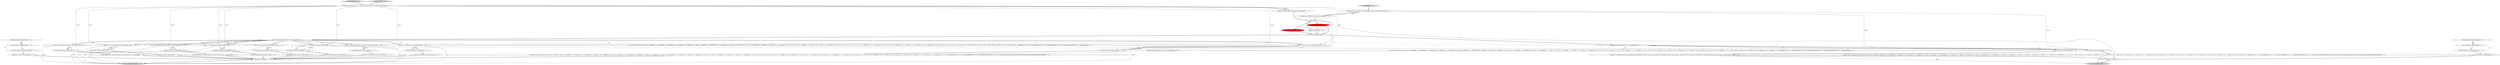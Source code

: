 digraph {
7 [style = filled, label = "return _localctx@@@101@@@['1', '1', '0']", fillcolor = lightgray, shape = ellipse image = "AAA0AAABBB1BBB"];
25 [style = filled, label = "getInterpreter().adaptivePredict(_input,79,_ctx)@@@9@@@['1', '1', '0']", fillcolor = white, shape = diamond image = "AAA0AAABBB1BBB"];
33 [style = filled, label = "_localctx = new FunctionContext(_localctx)@@@55@@@['1', '1', '0']", fillcolor = white, shape = ellipse image = "AAA0AAABBB1BBB"];
36 [style = filled, label = "{setState(585)match(T__0)setState(586)expression()setState(587)match(T__1)}@@@82@@@['1', '1', '0']", fillcolor = white, shape = ellipse image = "AAA0AAABBB1BBB"];
45 [style = filled, label = "return _localctx@@@53@@@['0', '0', '1']", fillcolor = lightgray, shape = ellipse image = "AAA0AAABBB3BBB"];
11 [style = filled, label = "enterOuterAlt(_localctx,5)@@@39@@@['1', '1', '0']", fillcolor = white, shape = ellipse image = "AAA0AAABBB1BBB"];
41 [style = filled, label = "primaryExpression['0', '1', '0']", fillcolor = lightgray, shape = diamond image = "AAA0AAABBB2BBB"];
23 [style = filled, label = "{setState(576)_la = _input.LA(1)if ((((_la) & ~0x3f) == 0 && ((1L << _la) & ((1L << ANALYZE) | (1L << ANALYZED) | (1L << CATALOGS) | (1L << COLUMNS) | (1L << CURRENT) | (1L << DAY) | (1L << DEBUG) | (1L << EXECUTABLE) | (1L << EXPLAIN) | (1L << FIRST) | (1L << FORMAT) | (1L << FULL) | (1L << FUNCTIONS) | (1L << GRAPHVIZ) | (1L << HOUR) | (1L << INTERVAL) | (1L << LAST) | (1L << LIMIT) | (1L << MAPPED) | (1L << MINUTE) | (1L << MONTH) | (1L << OPTIMIZED))) != 0) || ((((_la - 67)) & ~0x3f) == 0 && ((1L << (_la - 67)) & ((1L << (PARSED - 67)) | (1L << (PHYSICAL - 67)) | (1L << (PLAN - 67)) | (1L << (RLIKE - 67)) | (1L << (QUERY - 67)) | (1L << (SCHEMAS - 67)) | (1L << (SECOND - 67)) | (1L << (SHOW - 67)) | (1L << (SYS - 67)) | (1L << (TABLES - 67)) | (1L << (TEXT - 67)) | (1L << (TYPE - 67)) | (1L << (TYPES - 67)) | (1L << (VERIFY - 67)) | (1L << (YEAR - 67)) | (1L << (IDENTIFIER - 67)) | (1L << (DIGIT_IDENTIFIER - 67)) | (1L << (QUOTED_IDENTIFIER - 67)) | (1L << (BACKQUOTED_IDENTIFIER - 67)))) != 0)) {{setState(573)qualifiedName()setState(574)match(DOT)}}setState(578)match(ASTERISK)}@@@40@@@['1', '1', '0']", fillcolor = white, shape = ellipse image = "AAA0AAABBB1BBB"];
29 [style = filled, label = "{setState(579)functionExpression()}@@@57@@@['1', '1', '0']", fillcolor = white, shape = ellipse image = "AAA0AAABBB1BBB"];
12 [style = filled, label = "{setState(572)constant()}@@@33@@@['1', '1', '0']", fillcolor = white, shape = ellipse image = "AAA0AAABBB1BBB"];
46 [style = filled, label = "enterOuterAlt(_localctx,1)@@@10@@@['0', '0', '1']", fillcolor = white, shape = ellipse image = "AAA0AAABBB3BBB"];
0 [style = filled, label = "_localctx = new CastContext(_localctx)@@@10@@@['1', '1', '0']", fillcolor = white, shape = ellipse image = "AAA0AAABBB1BBB"];
4 [style = filled, label = "_localctx = new ConstantDefaultContext(_localctx)@@@31@@@['1', '1', '0']", fillcolor = white, shape = ellipse image = "AAA0AAABBB1BBB"];
13 [style = filled, label = "int _la@@@5@@@['1', '1', '1']", fillcolor = white, shape = ellipse image = "AAA0AAABBB1BBB"];
28 [style = filled, label = "{setState(571)builtinDateTimeFunction()}@@@26@@@['1', '1', '0']", fillcolor = white, shape = ellipse image = "AAA0AAABBB1BBB"];
42 [style = filled, label = "setState(589)@@@7@@@['0', '1', '0']", fillcolor = red, shape = ellipse image = "AAA1AAABBB2BBB"];
10 [style = filled, label = "enterOuterAlt(_localctx,4)@@@32@@@['1', '1', '0']", fillcolor = white, shape = ellipse image = "AAA0AAABBB1BBB"];
40 [style = filled, label = "(((_la) & ~0x3f) == 0 && ((1L << _la) & ((1L << ANALYZE) | (1L << ANALYZED) | (1L << CATALOGS) | (1L << COLUMNS) | (1L << CURRENT) | (1L << DAY) | (1L << DEBUG) | (1L << EXECUTABLE) | (1L << EXPLAIN) | (1L << FIRST) | (1L << FORMAT) | (1L << FULL) | (1L << FUNCTIONS) | (1L << GRAPHVIZ) | (1L << HOUR) | (1L << INTERVAL) | (1L << LAST) | (1L << LIMIT) | (1L << MAPPED) | (1L << MINUTE) | (1L << MONTH) | (1L << OPTIMIZED))) != 0) || ((((_la - 67)) & ~0x3f) == 0 && ((1L << (_la - 67)) & ((1L << (PARSED - 67)) | (1L << (PHYSICAL - 67)) | (1L << (PLAN - 67)) | (1L << (RLIKE - 67)) | (1L << (QUERY - 67)) | (1L << (SCHEMAS - 67)) | (1L << (SECOND - 67)) | (1L << (SHOW - 67)) | (1L << (SYS - 67)) | (1L << (TABLES - 67)) | (1L << (TEXT - 67)) | (1L << (TYPE - 67)) | (1L << (TYPES - 67)) | (1L << (VERIFY - 67)) | (1L << (YEAR - 67)) | (1L << (IDENTIFIER - 67)) | (1L << (DIGIT_IDENTIFIER - 67)) | (1L << (QUOTED_IDENTIFIER - 67)) | (1L << (BACKQUOTED_IDENTIFIER - 67)))) != 0)@@@43@@@['1', '1', '0']", fillcolor = white, shape = diamond image = "AAA0AAABBB1BBB"];
17 [style = filled, label = "_localctx = new ParenthesizedExpressionContext(_localctx)@@@80@@@['1', '1', '0']", fillcolor = white, shape = ellipse image = "AAA0AAABBB1BBB"];
9 [style = filled, label = "_localctx = new DereferenceContext(_localctx)@@@73@@@['1', '1', '0']", fillcolor = white, shape = ellipse image = "AAA0AAABBB1BBB"];
3 [style = filled, label = "enterRule(_localctx,60,RULE_primaryExpression)@@@4@@@['1', '1', '0']", fillcolor = white, shape = ellipse image = "AAA0AAABBB1BBB"];
39 [style = filled, label = "_localctx = new CurrentDateTimeFunctionContext(_localctx)@@@24@@@['1', '1', '0']", fillcolor = white, shape = ellipse image = "AAA0AAABBB1BBB"];
47 [style = filled, label = "getInterpreter().adaptivePredict(_input,98,_ctx)@@@9@@@['0', '0', '1']", fillcolor = white, shape = diamond image = "AAA0AAABBB3BBB"];
49 [style = filled, label = "tableIdentifier['0', '0', '1']", fillcolor = lightgray, shape = diamond image = "AAA0AAABBB3BBB"];
58 [style = filled, label = "(((_la) & ~0x3f) == 0 && ((1L << _la) & ((1L << ANALYZE) | (1L << ANALYZED) | (1L << CATALOGS) | (1L << COLUMNS) | (1L << CURRENT) | (1L << DAY) | (1L << DEBUG) | (1L << EXECUTABLE) | (1L << EXPLAIN) | (1L << FIRST) | (1L << FORMAT) | (1L << FULL) | (1L << FUNCTIONS) | (1L << GRAPHVIZ) | (1L << HOUR) | (1L << INTERVAL) | (1L << LAST) | (1L << LIMIT) | (1L << MAPPED) | (1L << MINUTE) | (1L << MONTH) | (1L << OPTIMIZED))) != 0) || ((((_la - 67)) & ~0x3f) == 0 && ((1L << (_la - 67)) & ((1L << (PARSED - 67)) | (1L << (PHYSICAL - 67)) | (1L << (PLAN - 67)) | (1L << (RLIKE - 67)) | (1L << (QUERY - 67)) | (1L << (SCHEMAS - 67)) | (1L << (SECOND - 67)) | (1L << (SHOW - 67)) | (1L << (SYS - 67)) | (1L << (TABLES - 67)) | (1L << (TEXT - 67)) | (1L << (TYPE - 67)) | (1L << (TYPES - 67)) | (1L << (VERIFY - 67)) | (1L << (YEAR - 67)) | (1L << (IDENTIFIER - 67)) | (1L << (DIGIT_IDENTIFIER - 67)) | (1L << (QUOTED_IDENTIFIER - 67)) | (1L << (BACKQUOTED_IDENTIFIER - 67)))) != 0)@@@14@@@['0', '0', '1']", fillcolor = white, shape = diamond image = "AAA0AAABBB3BBB"];
44 [style = filled, label = "{setState(739)_la = _input.LA(1)if ((((_la) & ~0x3f) == 0 && ((1L << _la) & ((1L << ANALYZE) | (1L << ANALYZED) | (1L << CATALOGS) | (1L << COLUMNS) | (1L << CURRENT) | (1L << DAY) | (1L << DEBUG) | (1L << EXECUTABLE) | (1L << EXPLAIN) | (1L << FIRST) | (1L << FORMAT) | (1L << FULL) | (1L << FUNCTIONS) | (1L << GRAPHVIZ) | (1L << HOUR) | (1L << INTERVAL) | (1L << LAST) | (1L << LIMIT) | (1L << MAPPED) | (1L << MINUTE) | (1L << MONTH) | (1L << OPTIMIZED))) != 0) || ((((_la - 67)) & ~0x3f) == 0 && ((1L << (_la - 67)) & ((1L << (PARSED - 67)) | (1L << (PHYSICAL - 67)) | (1L << (PLAN - 67)) | (1L << (RLIKE - 67)) | (1L << (QUERY - 67)) | (1L << (SCHEMAS - 67)) | (1L << (SECOND - 67)) | (1L << (SHOW - 67)) | (1L << (SYS - 67)) | (1L << (TABLES - 67)) | (1L << (TEXT - 67)) | (1L << (TYPE - 67)) | (1L << (TYPES - 67)) | (1L << (VERIFY - 67)) | (1L << (YEAR - 67)) | (1L << (IDENTIFIER - 67)) | (1L << (DIGIT_IDENTIFIER - 67)) | (1L << (QUOTED_IDENTIFIER - 67)) | (1L << (BACKQUOTED_IDENTIFIER - 67)))) != 0)) {{setState(736)((TableIdentifierContext)_localctx).catalog = identifier()setState(737)match(T__3)}}setState(741)match(TABLE_IDENTIFIER)}@@@11@@@['0', '0', '1']", fillcolor = white, shape = ellipse image = "AAA0AAABBB3BBB"];
35 [style = filled, label = "enterOuterAlt(_localctx,8)@@@74@@@['1', '1', '0']", fillcolor = white, shape = ellipse image = "AAA0AAABBB1BBB"];
51 [style = filled, label = "getInterpreter().adaptivePredict(_input,97,_ctx)@@@30@@@['0', '0', '1']", fillcolor = white, shape = diamond image = "AAA0AAABBB3BBB"];
56 [style = filled, label = "setState(748)@@@7@@@['0', '0', '1']", fillcolor = white, shape = ellipse image = "AAA0AAABBB3BBB"];
2 [style = filled, label = "_errHandler.recover(this,re)@@@96@@@['1', '1', '0']", fillcolor = white, shape = ellipse image = "AAA0AAABBB1BBB"];
59 [style = filled, label = "TableIdentifierContext _localctx = new TableIdentifierContext(_ctx,getState())@@@3@@@['0', '0', '1']", fillcolor = white, shape = ellipse image = "AAA0AAABBB3BBB"];
14 [style = filled, label = "enterOuterAlt(_localctx,7)@@@63@@@['1', '1', '0']", fillcolor = white, shape = ellipse image = "AAA0AAABBB1BBB"];
48 [style = filled, label = "{exitRule()}@@@50@@@['0', '0', '1']", fillcolor = white, shape = ellipse image = "AAA0AAABBB3BBB"];
24 [style = filled, label = "_errHandler.sync(this)@@@8@@@['1', '1', '1']", fillcolor = white, shape = ellipse image = "AAA0AAABBB1BBB"];
5 [style = filled, label = "_localctx = new SubqueryExpressionContext(_localctx)@@@62@@@['1', '1', '0']", fillcolor = white, shape = ellipse image = "AAA0AAABBB1BBB"];
37 [style = filled, label = "_localctx.exception = re@@@94@@@['1', '1', '0']", fillcolor = white, shape = ellipse image = "AAA0AAABBB1BBB"];
18 [style = filled, label = "enterOuterAlt(_localctx,9)@@@81@@@['1', '1', '0']", fillcolor = white, shape = ellipse image = "AAA0AAABBB1BBB"];
15 [style = filled, label = "enterOuterAlt(_localctx,1)@@@11@@@['1', '1', '0']", fillcolor = white, shape = ellipse image = "AAA0AAABBB1BBB"];
6 [style = filled, label = "{setState(580)match(T__0)setState(581)query()setState(582)match(T__1)}@@@64@@@['1', '1', '0']", fillcolor = white, shape = ellipse image = "AAA0AAABBB1BBB"];
55 [style = filled, label = "_errHandler.recover(this,re)@@@48@@@['0', '0', '1']", fillcolor = white, shape = ellipse image = "AAA0AAABBB3BBB"];
21 [style = filled, label = "{setState(584)qualifiedName()}@@@75@@@['1', '1', '0']", fillcolor = white, shape = ellipse image = "AAA0AAABBB1BBB"];
16 [style = filled, label = "enterOuterAlt(_localctx,3)@@@25@@@['1', '1', '0']", fillcolor = white, shape = ellipse image = "AAA0AAABBB1BBB"];
19 [style = filled, label = "setState(594)@@@7@@@['1', '0', '0']", fillcolor = red, shape = ellipse image = "AAA1AAABBB1BBB"];
27 [style = filled, label = "{setState(570)extractExpression()}@@@19@@@['1', '1', '0']", fillcolor = white, shape = ellipse image = "AAA0AAABBB1BBB"];
30 [style = filled, label = "enterOuterAlt(_localctx,2)@@@18@@@['1', '1', '0']", fillcolor = white, shape = ellipse image = "AAA0AAABBB1BBB"];
32 [style = filled, label = "RecognitionException re@@@93@@@['1', '1', '0']", fillcolor = white, shape = diamond image = "AAA0AAABBB1BBB"];
57 [style = filled, label = "{setState(745)_errHandler.sync(this)switch (getInterpreter().adaptivePredict(_input,97,_ctx)) {case 1:{setState(742)((TableIdentifierContext)_localctx).catalog = identifier()setState(743)match(T__3)}breaksetState(747)((TableIdentifierContext)_localctx).name = identifier()}@@@27@@@['0', '0', '1']", fillcolor = white, shape = ellipse image = "AAA0AAABBB3BBB"];
50 [style = filled, label = "enterOuterAlt(_localctx,2)@@@26@@@['0', '0', '1']", fillcolor = white, shape = ellipse image = "AAA0AAABBB3BBB"];
22 [style = filled, label = "{exitRule()}@@@98@@@['1', '1', '0']", fillcolor = white, shape = ellipse image = "AAA0AAABBB1BBB"];
38 [style = filled, label = "PrimaryExpressionContext _localctx = new PrimaryExpressionContext(_ctx,getState())@@@3@@@['1', '1', '0']", fillcolor = white, shape = ellipse image = "AAA0AAABBB1BBB"];
1 [style = filled, label = "_localctx = new ExtractContext(_localctx)@@@17@@@['1', '1', '0']", fillcolor = white, shape = ellipse image = "AAA0AAABBB1BBB"];
52 [style = filled, label = "_localctx.exception = re@@@46@@@['0', '0', '1']", fillcolor = white, shape = ellipse image = "AAA0AAABBB3BBB"];
53 [style = filled, label = "enterRule(_localctx,96,RULE_tableIdentifier)@@@4@@@['0', '0', '1']", fillcolor = white, shape = ellipse image = "AAA0AAABBB3BBB"];
20 [style = filled, label = "_errHandler.reportError(this,re)@@@95@@@['1', '1', '0']", fillcolor = white, shape = ellipse image = "AAA0AAABBB1BBB"];
26 [style = filled, label = "{setState(569)castExpression()}@@@12@@@['1', '1', '0']", fillcolor = white, shape = ellipse image = "AAA0AAABBB1BBB"];
31 [style = filled, label = "primaryExpression['1', '0', '0']", fillcolor = lightgray, shape = diamond image = "AAA0AAABBB1BBB"];
54 [style = filled, label = "RecognitionException re@@@45@@@['0', '0', '1']", fillcolor = white, shape = diamond image = "AAA0AAABBB3BBB"];
43 [style = filled, label = "_errHandler.reportError(this,re)@@@47@@@['0', '0', '1']", fillcolor = white, shape = ellipse image = "AAA0AAABBB3BBB"];
34 [style = filled, label = "_localctx = new StarContext(_localctx)@@@38@@@['1', '1', '0']", fillcolor = white, shape = ellipse image = "AAA0AAABBB1BBB"];
8 [style = filled, label = "enterOuterAlt(_localctx,6)@@@56@@@['1', '1', '0']", fillcolor = white, shape = ellipse image = "AAA0AAABBB1BBB"];
49->59 [style = bold, label=""];
25->1 [style = bold, label=""];
9->7 [style = solid, label="_localctx"];
32->37 [style = bold, label=""];
25->34 [style = bold, label=""];
25->33 [style = bold, label=""];
1->30 [style = solid, label="_localctx"];
59->50 [style = solid, label="_localctx"];
6->22 [style = bold, label=""];
43->55 [style = bold, label=""];
25->4 [style = dotted, label="true"];
25->35 [style = dotted, label="true"];
38->5 [style = solid, label="_localctx"];
33->50 [style = dashed, label="0"];
33->7 [style = solid, label="_localctx"];
1->30 [style = bold, label=""];
5->14 [style = solid, label="_localctx"];
25->11 [style = dotted, label="true"];
9->35 [style = bold, label=""];
4->7 [style = solid, label="_localctx"];
0->15 [style = bold, label=""];
26->22 [style = bold, label=""];
25->18 [style = dotted, label="true"];
19->24 [style = bold, label=""];
54->52 [style = dotted, label="true"];
55->48 [style = bold, label=""];
38->59 [style = dashed, label="0"];
23->22 [style = bold, label=""];
10->12 [style = bold, label=""];
47->46 [style = dotted, label="true"];
32->37 [style = dotted, label="true"];
4->10 [style = solid, label="_localctx"];
38->3 [style = solid, label="_localctx"];
57->45 [style = solid, label="_localctx"];
12->22 [style = bold, label=""];
54->52 [style = bold, label=""];
38->1 [style = solid, label="_localctx"];
38->33 [style = solid, label="_localctx"];
38->0 [style = solid, label="_localctx"];
1->7 [style = solid, label="_localctx"];
32->2 [style = dotted, label="true"];
30->27 [style = bold, label=""];
34->11 [style = solid, label="_localctx"];
44->45 [style = solid, label="_localctx"];
47->58 [style = dotted, label="true"];
27->22 [style = bold, label=""];
22->7 [style = bold, label=""];
35->21 [style = bold, label=""];
24->47 [style = bold, label=""];
25->5 [style = dotted, label="true"];
38->39 [style = solid, label="_localctx"];
25->15 [style = dotted, label="true"];
13->44 [style = solid, label="_la"];
21->22 [style = bold, label=""];
5->7 [style = solid, label="_localctx"];
17->7 [style = solid, label="_localctx"];
0->15 [style = solid, label="_localctx"];
47->51 [style = dotted, label="true"];
41->38 [style = bold, label=""];
39->16 [style = solid, label="_localctx"];
25->10 [style = dotted, label="true"];
33->8 [style = bold, label=""];
14->6 [style = bold, label=""];
25->8 [style = dotted, label="true"];
25->0 [style = bold, label=""];
46->44 [style = bold, label=""];
4->10 [style = bold, label=""];
39->16 [style = bold, label=""];
17->18 [style = solid, label="_localctx"];
13->42 [style = bold, label=""];
25->39 [style = bold, label=""];
25->9 [style = bold, label=""];
32->20 [style = dotted, label="true"];
25->47 [style = dashed, label="0"];
31->38 [style = bold, label=""];
56->24 [style = bold, label=""];
25->39 [style = dotted, label="true"];
42->24 [style = bold, label=""];
25->17 [style = bold, label=""];
34->7 [style = solid, label="_localctx"];
38->3 [style = bold, label=""];
47->50 [style = bold, label=""];
3->53 [style = dashed, label="0"];
33->8 [style = solid, label="_localctx"];
59->53 [style = bold, label=""];
59->53 [style = solid, label="_localctx"];
39->7 [style = solid, label="_localctx"];
52->43 [style = bold, label=""];
13->19 [style = bold, label=""];
24->25 [style = bold, label=""];
47->50 [style = dotted, label="true"];
50->57 [style = bold, label=""];
38->17 [style = solid, label="_localctx"];
54->43 [style = dotted, label="true"];
25->5 [style = bold, label=""];
0->46 [style = dashed, label="0"];
19->42 [style = dashed, label="0"];
28->22 [style = bold, label=""];
53->13 [style = bold, label=""];
25->16 [style = dotted, label="true"];
25->1 [style = dotted, label="true"];
38->34 [style = solid, label="_localctx"];
25->33 [style = dotted, label="true"];
0->7 [style = solid, label="_localctx"];
19->56 [style = dashed, label="0"];
38->4 [style = solid, label="_localctx"];
25->34 [style = dotted, label="true"];
9->35 [style = solid, label="_localctx"];
37->20 [style = bold, label=""];
25->4 [style = bold, label=""];
47->46 [style = bold, label=""];
25->0 [style = dotted, label="true"];
18->36 [style = bold, label=""];
25->14 [style = dotted, label="true"];
5->14 [style = bold, label=""];
38->9 [style = solid, label="_localctx"];
34->11 [style = bold, label=""];
15->26 [style = bold, label=""];
57->48 [style = bold, label=""];
20->2 [style = bold, label=""];
48->45 [style = bold, label=""];
13->56 [style = bold, label=""];
25->9 [style = dotted, label="true"];
16->28 [style = bold, label=""];
25->40 [style = dotted, label="true"];
25->17 [style = dotted, label="true"];
44->48 [style = bold, label=""];
13->23 [style = solid, label="_la"];
3->13 [style = bold, label=""];
54->55 [style = dotted, label="true"];
29->22 [style = bold, label=""];
2->22 [style = bold, label=""];
25->30 [style = dotted, label="true"];
11->23 [style = bold, label=""];
8->29 [style = bold, label=""];
17->18 [style = bold, label=""];
59->46 [style = solid, label="_localctx"];
36->22 [style = bold, label=""];
}

